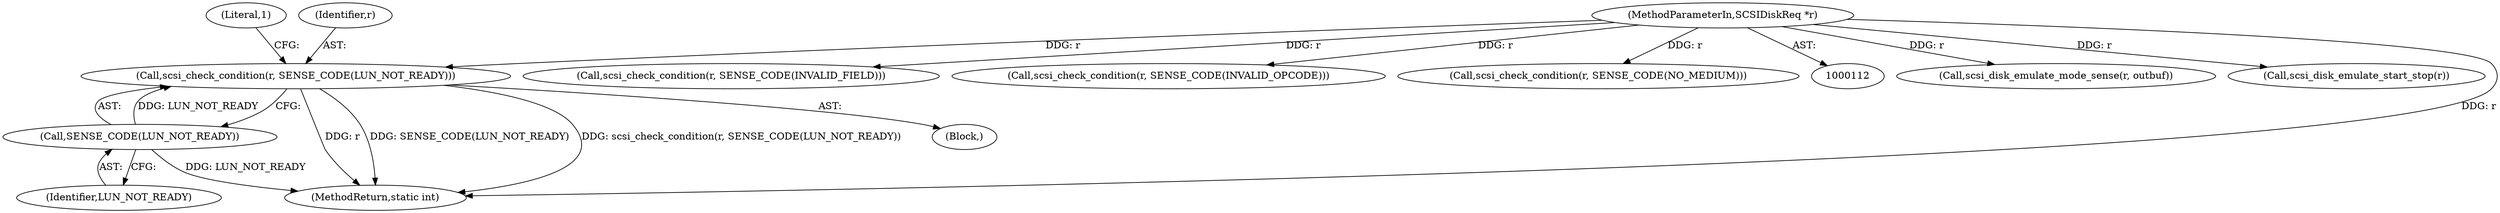 digraph "0_qemu_7285477ab11831b1cf56e45878a89170dd06d9b9@pointer" {
"1000657" [label="(Call,scsi_check_condition(r, SENSE_CODE(LUN_NOT_READY)))"];
"1000113" [label="(MethodParameterIn,SCSIDiskReq *r)"];
"1000659" [label="(Call,SENSE_CODE(LUN_NOT_READY))"];
"1000113" [label="(MethodParameterIn,SCSIDiskReq *r)"];
"1000224" [label="(Call,scsi_disk_emulate_mode_sense(r, outbuf))"];
"1000300" [label="(Call,scsi_disk_emulate_start_stop(r))"];
"1000663" [label="(Literal,1)"];
"1000656" [label="(Block,)"];
"1000660" [label="(Identifier,LUN_NOT_READY)"];
"1000658" [label="(Identifier,r)"];
"1000675" [label="(Call,scsi_check_condition(r, SENSE_CODE(INVALID_FIELD)))"];
"1000682" [label="(MethodReturn,static int)"];
"1000630" [label="(Call,scsi_check_condition(r, SENSE_CODE(INVALID_OPCODE)))"];
"1000651" [label="(Call,scsi_check_condition(r, SENSE_CODE(NO_MEDIUM)))"];
"1000657" [label="(Call,scsi_check_condition(r, SENSE_CODE(LUN_NOT_READY)))"];
"1000659" [label="(Call,SENSE_CODE(LUN_NOT_READY))"];
"1000657" -> "1000656"  [label="AST: "];
"1000657" -> "1000659"  [label="CFG: "];
"1000658" -> "1000657"  [label="AST: "];
"1000659" -> "1000657"  [label="AST: "];
"1000663" -> "1000657"  [label="CFG: "];
"1000657" -> "1000682"  [label="DDG: r"];
"1000657" -> "1000682"  [label="DDG: SENSE_CODE(LUN_NOT_READY)"];
"1000657" -> "1000682"  [label="DDG: scsi_check_condition(r, SENSE_CODE(LUN_NOT_READY))"];
"1000113" -> "1000657"  [label="DDG: r"];
"1000659" -> "1000657"  [label="DDG: LUN_NOT_READY"];
"1000113" -> "1000112"  [label="AST: "];
"1000113" -> "1000682"  [label="DDG: r"];
"1000113" -> "1000224"  [label="DDG: r"];
"1000113" -> "1000300"  [label="DDG: r"];
"1000113" -> "1000630"  [label="DDG: r"];
"1000113" -> "1000651"  [label="DDG: r"];
"1000113" -> "1000675"  [label="DDG: r"];
"1000659" -> "1000660"  [label="CFG: "];
"1000660" -> "1000659"  [label="AST: "];
"1000659" -> "1000682"  [label="DDG: LUN_NOT_READY"];
}
